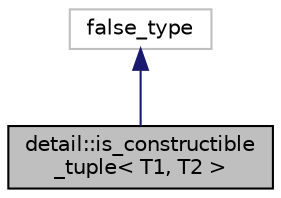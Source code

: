 digraph "detail::is_constructible_tuple&lt; T1, T2 &gt;"
{
 // LATEX_PDF_SIZE
  edge [fontname="Helvetica",fontsize="10",labelfontname="Helvetica",labelfontsize="10"];
  node [fontname="Helvetica",fontsize="10",shape=record];
  Node1 [label="detail::is_constructible\l_tuple\< T1, T2 \>",height=0.2,width=0.4,color="black", fillcolor="grey75", style="filled", fontcolor="black",tooltip=" "];
  Node2 -> Node1 [dir="back",color="midnightblue",fontsize="10",style="solid"];
  Node2 [label="false_type",height=0.2,width=0.4,color="grey75", fillcolor="white", style="filled",tooltip=" "];
}
